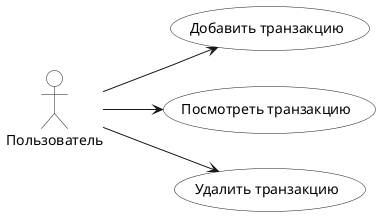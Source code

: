 @startuml Budget Managment System v2
left to right direction
actor "Пользователь" as user #white

usecase "Добавить транзакцию" as AddTransaction #white
usecase "Посмотреть транзакцию" as ViewTransactions #white
usecase "Удалить транзакцию" as DeleteTransaction #white

user --> AddTransaction
user --> ViewTransactions
user --> DeleteTransaction


@enduml

@startuml

class MainForm {
    - transactions: List<Transaction>
    - categories: List<Category>
    - currentBalance: decimal
    + MainForm()
    + addTransactionButton_Click()
    + UpdateTransactionsGridView()
    + UpdeteCurrentBalance()
    + newCategoryButton_Click()
    + clearButton_Click()
}

class ManageCategoriesForm {
    - categories: List<Category>
    + ManageCategoriesForm(categories: List<Category>)
    + addCategoryButton_Click()
    + deleteCategoryButton_Click()
}

class Transaction {
    - Description: string
    - Amount: decimal
    - Category: Category
    - Type: TransactionType
    + Transaction(description: string, amount: decimal, category: Category, type: TransactionType)
}

class Category {
    - Name: string
    + Category(name: string)
}



MainForm "1" *-- "1..*" Transaction
MainForm "1" *-- "1..*" ManageCategoriesForm
ManageCategoriesForm "1" *-- "1..*" Category

@enduml
